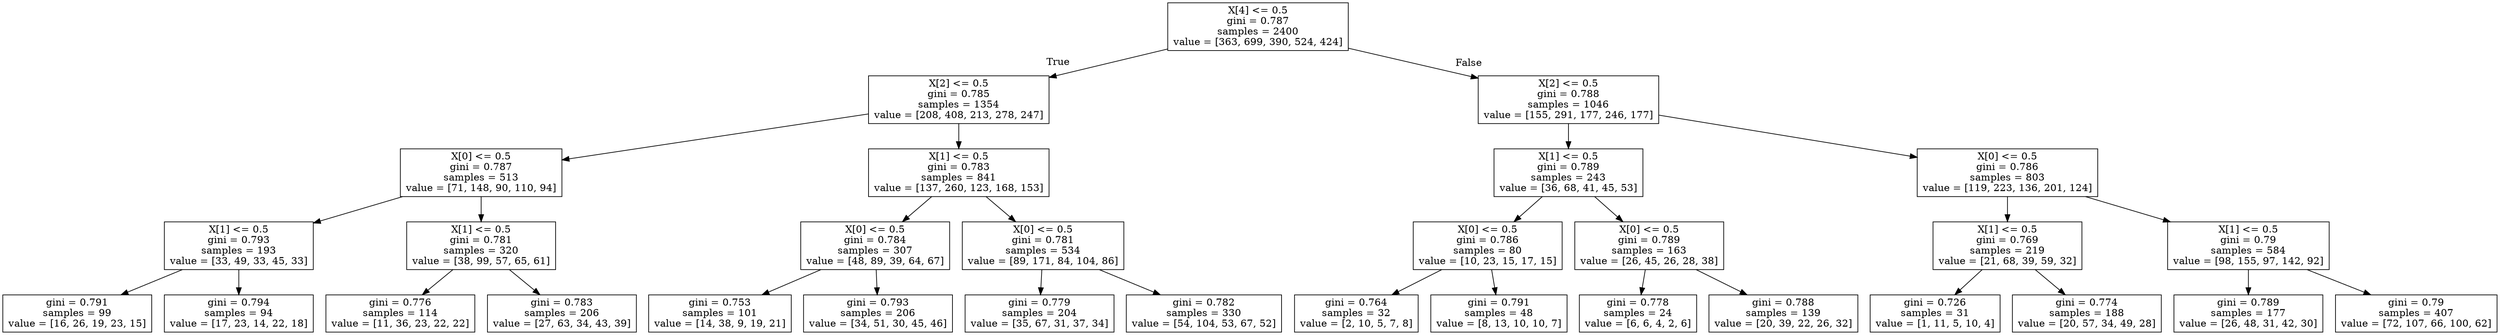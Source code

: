 digraph Tree {
node [shape=box] ;
0 [label="X[4] <= 0.5\ngini = 0.787\nsamples = 2400\nvalue = [363, 699, 390, 524, 424]"] ;
1 [label="X[2] <= 0.5\ngini = 0.785\nsamples = 1354\nvalue = [208, 408, 213, 278, 247]"] ;
0 -> 1 [labeldistance=2.5, labelangle=45, headlabel="True"] ;
2 [label="X[0] <= 0.5\ngini = 0.787\nsamples = 513\nvalue = [71, 148, 90, 110, 94]"] ;
1 -> 2 ;
3 [label="X[1] <= 0.5\ngini = 0.793\nsamples = 193\nvalue = [33, 49, 33, 45, 33]"] ;
2 -> 3 ;
4 [label="gini = 0.791\nsamples = 99\nvalue = [16, 26, 19, 23, 15]"] ;
3 -> 4 ;
5 [label="gini = 0.794\nsamples = 94\nvalue = [17, 23, 14, 22, 18]"] ;
3 -> 5 ;
6 [label="X[1] <= 0.5\ngini = 0.781\nsamples = 320\nvalue = [38, 99, 57, 65, 61]"] ;
2 -> 6 ;
7 [label="gini = 0.776\nsamples = 114\nvalue = [11, 36, 23, 22, 22]"] ;
6 -> 7 ;
8 [label="gini = 0.783\nsamples = 206\nvalue = [27, 63, 34, 43, 39]"] ;
6 -> 8 ;
9 [label="X[1] <= 0.5\ngini = 0.783\nsamples = 841\nvalue = [137, 260, 123, 168, 153]"] ;
1 -> 9 ;
10 [label="X[0] <= 0.5\ngini = 0.784\nsamples = 307\nvalue = [48, 89, 39, 64, 67]"] ;
9 -> 10 ;
11 [label="gini = 0.753\nsamples = 101\nvalue = [14, 38, 9, 19, 21]"] ;
10 -> 11 ;
12 [label="gini = 0.793\nsamples = 206\nvalue = [34, 51, 30, 45, 46]"] ;
10 -> 12 ;
13 [label="X[0] <= 0.5\ngini = 0.781\nsamples = 534\nvalue = [89, 171, 84, 104, 86]"] ;
9 -> 13 ;
14 [label="gini = 0.779\nsamples = 204\nvalue = [35, 67, 31, 37, 34]"] ;
13 -> 14 ;
15 [label="gini = 0.782\nsamples = 330\nvalue = [54, 104, 53, 67, 52]"] ;
13 -> 15 ;
16 [label="X[2] <= 0.5\ngini = 0.788\nsamples = 1046\nvalue = [155, 291, 177, 246, 177]"] ;
0 -> 16 [labeldistance=2.5, labelangle=-45, headlabel="False"] ;
17 [label="X[1] <= 0.5\ngini = 0.789\nsamples = 243\nvalue = [36, 68, 41, 45, 53]"] ;
16 -> 17 ;
18 [label="X[0] <= 0.5\ngini = 0.786\nsamples = 80\nvalue = [10, 23, 15, 17, 15]"] ;
17 -> 18 ;
19 [label="gini = 0.764\nsamples = 32\nvalue = [2, 10, 5, 7, 8]"] ;
18 -> 19 ;
20 [label="gini = 0.791\nsamples = 48\nvalue = [8, 13, 10, 10, 7]"] ;
18 -> 20 ;
21 [label="X[0] <= 0.5\ngini = 0.789\nsamples = 163\nvalue = [26, 45, 26, 28, 38]"] ;
17 -> 21 ;
22 [label="gini = 0.778\nsamples = 24\nvalue = [6, 6, 4, 2, 6]"] ;
21 -> 22 ;
23 [label="gini = 0.788\nsamples = 139\nvalue = [20, 39, 22, 26, 32]"] ;
21 -> 23 ;
24 [label="X[0] <= 0.5\ngini = 0.786\nsamples = 803\nvalue = [119, 223, 136, 201, 124]"] ;
16 -> 24 ;
25 [label="X[1] <= 0.5\ngini = 0.769\nsamples = 219\nvalue = [21, 68, 39, 59, 32]"] ;
24 -> 25 ;
26 [label="gini = 0.726\nsamples = 31\nvalue = [1, 11, 5, 10, 4]"] ;
25 -> 26 ;
27 [label="gini = 0.774\nsamples = 188\nvalue = [20, 57, 34, 49, 28]"] ;
25 -> 27 ;
28 [label="X[1] <= 0.5\ngini = 0.79\nsamples = 584\nvalue = [98, 155, 97, 142, 92]"] ;
24 -> 28 ;
29 [label="gini = 0.789\nsamples = 177\nvalue = [26, 48, 31, 42, 30]"] ;
28 -> 29 ;
30 [label="gini = 0.79\nsamples = 407\nvalue = [72, 107, 66, 100, 62]"] ;
28 -> 30 ;
}